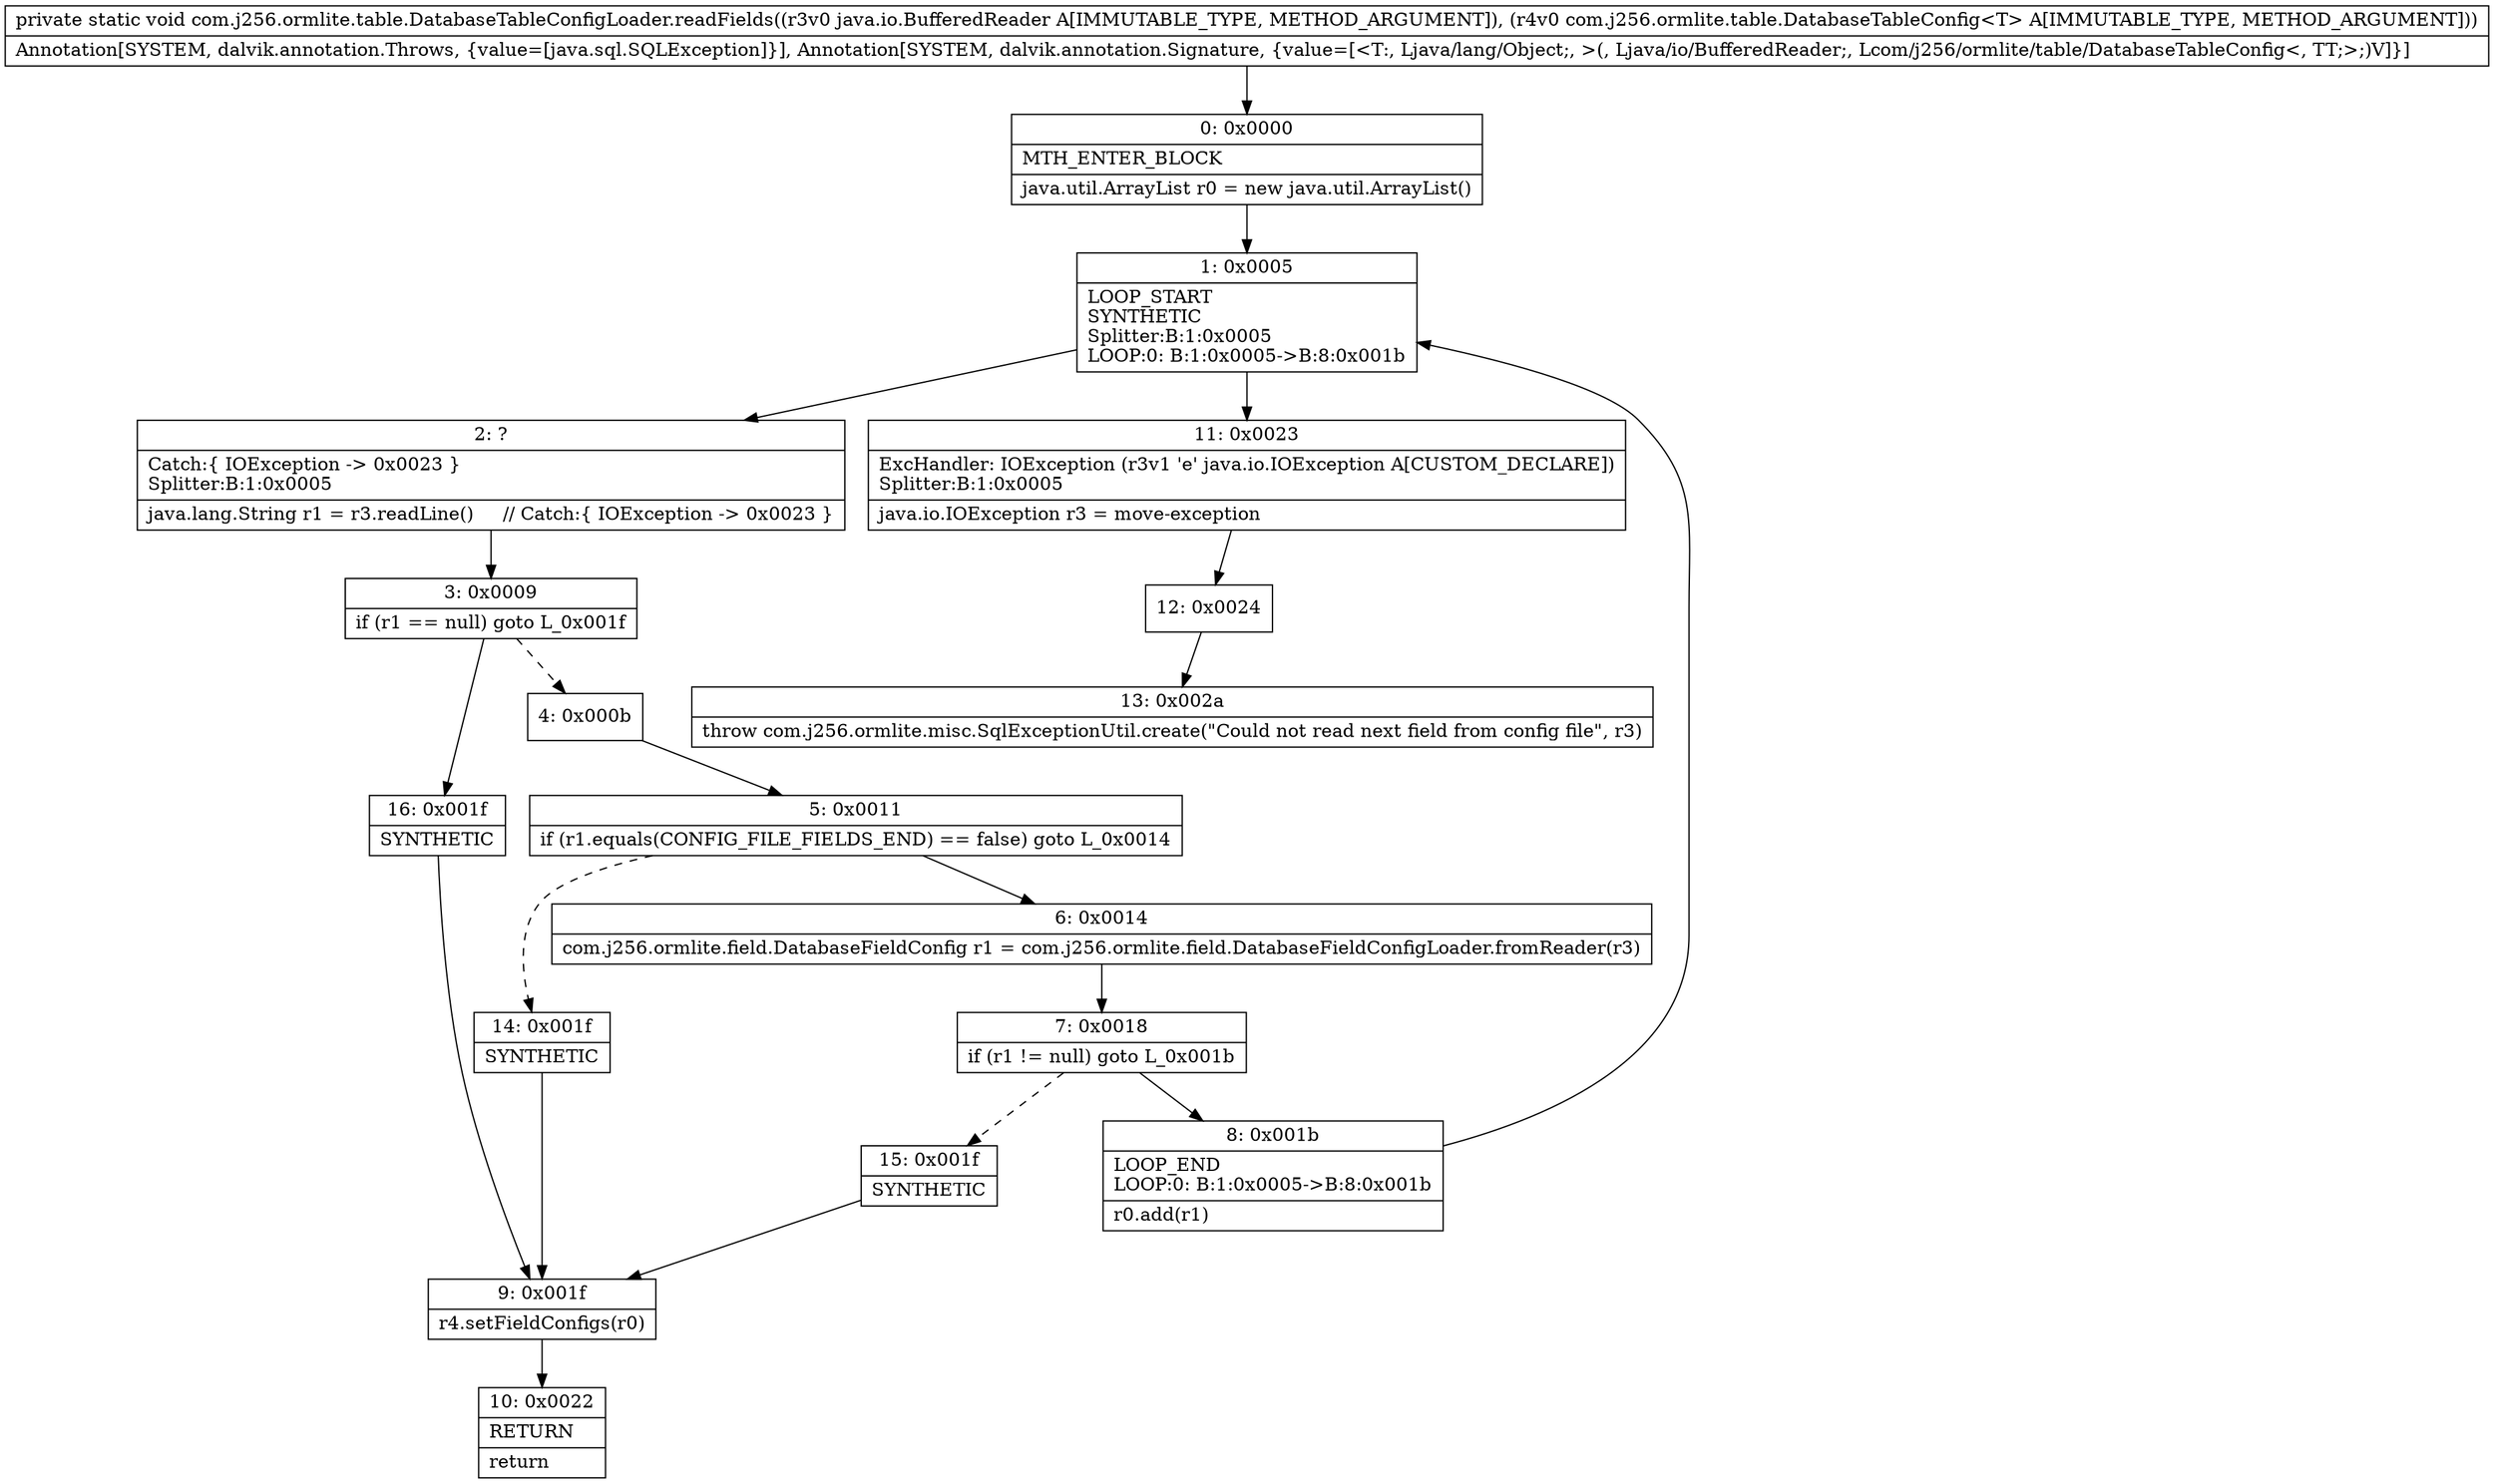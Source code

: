 digraph "CFG forcom.j256.ormlite.table.DatabaseTableConfigLoader.readFields(Ljava\/io\/BufferedReader;Lcom\/j256\/ormlite\/table\/DatabaseTableConfig;)V" {
Node_0 [shape=record,label="{0\:\ 0x0000|MTH_ENTER_BLOCK\l|java.util.ArrayList r0 = new java.util.ArrayList()\l}"];
Node_1 [shape=record,label="{1\:\ 0x0005|LOOP_START\lSYNTHETIC\lSplitter:B:1:0x0005\lLOOP:0: B:1:0x0005\-\>B:8:0x001b\l}"];
Node_2 [shape=record,label="{2\:\ ?|Catch:\{ IOException \-\> 0x0023 \}\lSplitter:B:1:0x0005\l|java.lang.String r1 = r3.readLine()     \/\/ Catch:\{ IOException \-\> 0x0023 \}\l}"];
Node_3 [shape=record,label="{3\:\ 0x0009|if (r1 == null) goto L_0x001f\l}"];
Node_4 [shape=record,label="{4\:\ 0x000b}"];
Node_5 [shape=record,label="{5\:\ 0x0011|if (r1.equals(CONFIG_FILE_FIELDS_END) == false) goto L_0x0014\l}"];
Node_6 [shape=record,label="{6\:\ 0x0014|com.j256.ormlite.field.DatabaseFieldConfig r1 = com.j256.ormlite.field.DatabaseFieldConfigLoader.fromReader(r3)\l}"];
Node_7 [shape=record,label="{7\:\ 0x0018|if (r1 != null) goto L_0x001b\l}"];
Node_8 [shape=record,label="{8\:\ 0x001b|LOOP_END\lLOOP:0: B:1:0x0005\-\>B:8:0x001b\l|r0.add(r1)\l}"];
Node_9 [shape=record,label="{9\:\ 0x001f|r4.setFieldConfigs(r0)\l}"];
Node_10 [shape=record,label="{10\:\ 0x0022|RETURN\l|return\l}"];
Node_11 [shape=record,label="{11\:\ 0x0023|ExcHandler: IOException (r3v1 'e' java.io.IOException A[CUSTOM_DECLARE])\lSplitter:B:1:0x0005\l|java.io.IOException r3 = move\-exception\l}"];
Node_12 [shape=record,label="{12\:\ 0x0024}"];
Node_13 [shape=record,label="{13\:\ 0x002a|throw com.j256.ormlite.misc.SqlExceptionUtil.create(\"Could not read next field from config file\", r3)\l}"];
Node_14 [shape=record,label="{14\:\ 0x001f|SYNTHETIC\l}"];
Node_15 [shape=record,label="{15\:\ 0x001f|SYNTHETIC\l}"];
Node_16 [shape=record,label="{16\:\ 0x001f|SYNTHETIC\l}"];
MethodNode[shape=record,label="{private static void com.j256.ormlite.table.DatabaseTableConfigLoader.readFields((r3v0 java.io.BufferedReader A[IMMUTABLE_TYPE, METHOD_ARGUMENT]), (r4v0 com.j256.ormlite.table.DatabaseTableConfig\<T\> A[IMMUTABLE_TYPE, METHOD_ARGUMENT]))  | Annotation[SYSTEM, dalvik.annotation.Throws, \{value=[java.sql.SQLException]\}], Annotation[SYSTEM, dalvik.annotation.Signature, \{value=[\<T:, Ljava\/lang\/Object;, \>(, Ljava\/io\/BufferedReader;, Lcom\/j256\/ormlite\/table\/DatabaseTableConfig\<, TT;\>;)V]\}]\l}"];
MethodNode -> Node_0;
Node_0 -> Node_1;
Node_1 -> Node_2;
Node_1 -> Node_11;
Node_2 -> Node_3;
Node_3 -> Node_4[style=dashed];
Node_3 -> Node_16;
Node_4 -> Node_5;
Node_5 -> Node_6;
Node_5 -> Node_14[style=dashed];
Node_6 -> Node_7;
Node_7 -> Node_8;
Node_7 -> Node_15[style=dashed];
Node_8 -> Node_1;
Node_9 -> Node_10;
Node_11 -> Node_12;
Node_12 -> Node_13;
Node_14 -> Node_9;
Node_15 -> Node_9;
Node_16 -> Node_9;
}

